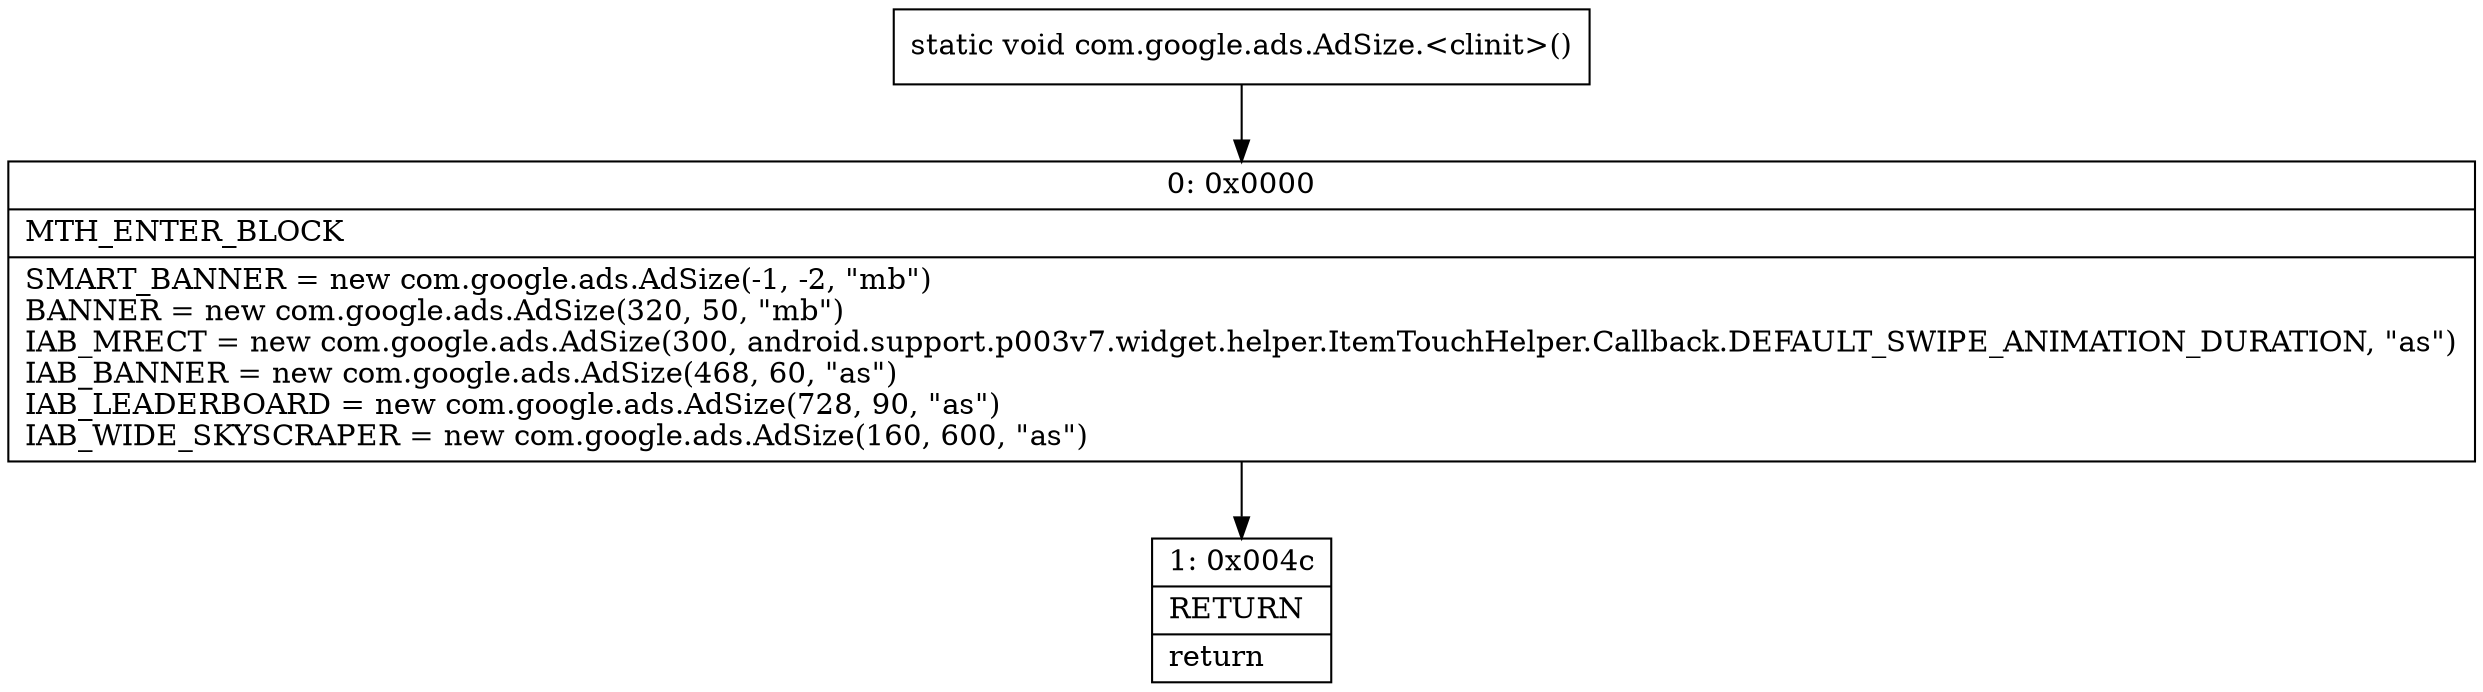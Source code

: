 digraph "CFG forcom.google.ads.AdSize.\<clinit\>()V" {
Node_0 [shape=record,label="{0\:\ 0x0000|MTH_ENTER_BLOCK\l|SMART_BANNER = new com.google.ads.AdSize(\-1, \-2, \"mb\")\lBANNER = new com.google.ads.AdSize(320, 50, \"mb\")\lIAB_MRECT = new com.google.ads.AdSize(300, android.support.p003v7.widget.helper.ItemTouchHelper.Callback.DEFAULT_SWIPE_ANIMATION_DURATION, \"as\")\lIAB_BANNER = new com.google.ads.AdSize(468, 60, \"as\")\lIAB_LEADERBOARD = new com.google.ads.AdSize(728, 90, \"as\")\lIAB_WIDE_SKYSCRAPER = new com.google.ads.AdSize(160, 600, \"as\")\l}"];
Node_1 [shape=record,label="{1\:\ 0x004c|RETURN\l|return\l}"];
MethodNode[shape=record,label="{static void com.google.ads.AdSize.\<clinit\>() }"];
MethodNode -> Node_0;
Node_0 -> Node_1;
}

